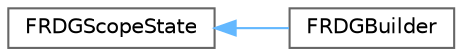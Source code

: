 digraph "Graphical Class Hierarchy"
{
 // INTERACTIVE_SVG=YES
 // LATEX_PDF_SIZE
  bgcolor="transparent";
  edge [fontname=Helvetica,fontsize=10,labelfontname=Helvetica,labelfontsize=10];
  node [fontname=Helvetica,fontsize=10,shape=box,height=0.2,width=0.4];
  rankdir="LR";
  Node0 [id="Node000000",label="FRDGScopeState",height=0.2,width=0.4,color="grey40", fillcolor="white", style="filled",URL="$df/d37/classFRDGScopeState.html",tooltip=" "];
  Node0 -> Node1 [id="edge4621_Node000000_Node000001",dir="back",color="steelblue1",style="solid",tooltip=" "];
  Node1 [id="Node000001",label="FRDGBuilder",height=0.2,width=0.4,color="grey40", fillcolor="white", style="filled",URL="$d5/dac/classFRDGBuilder.html",tooltip="Use the render graph builder to build up a graph of passes and then call Execute() to process them."];
}

